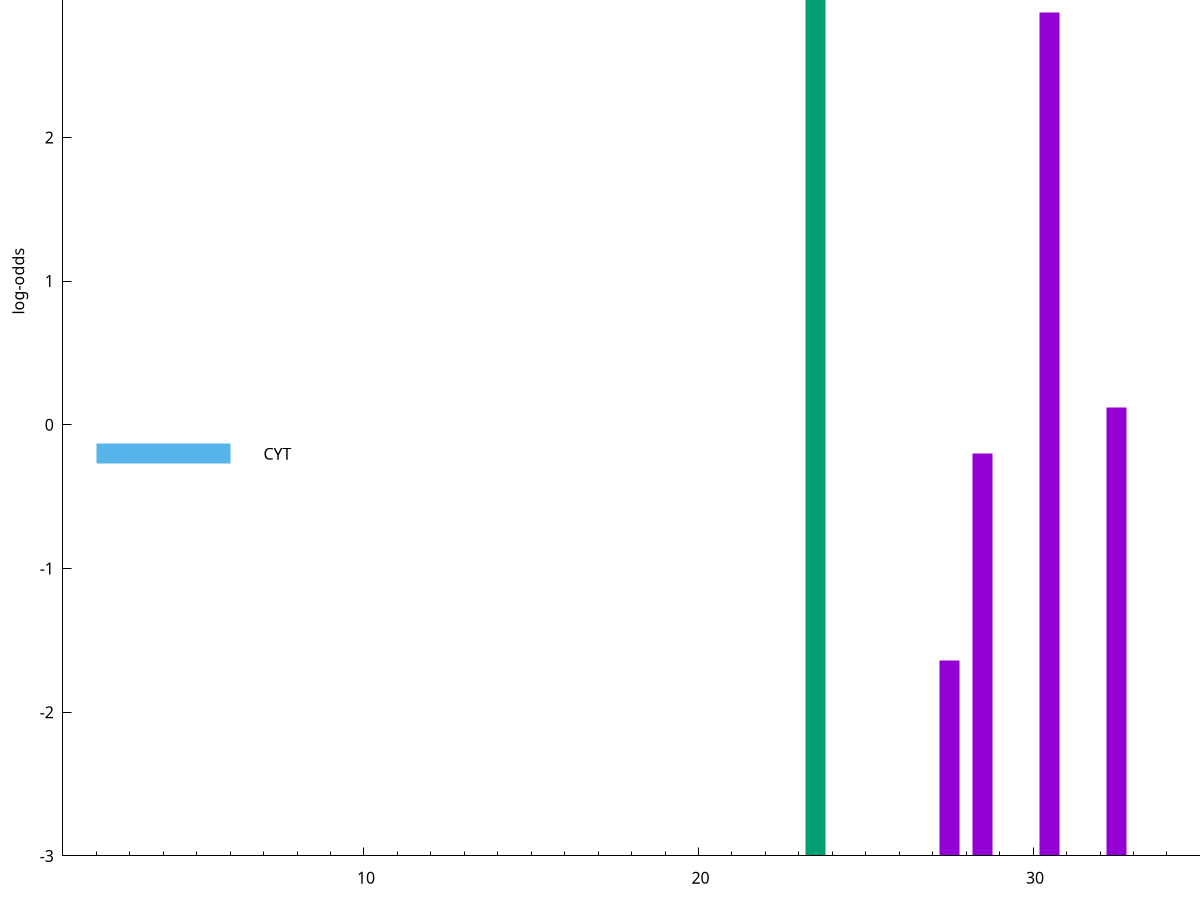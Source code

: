 set title "LipoP predictions for SRR5666478.gff"
set size 2., 1.4
set xrange [1:70] 
set mxtics 10
set yrange [-3:5]
set y2range [0:8]
set ylabel "log-odds"
set term postscript eps color solid "Helvetica" 30
set output "SRR5666478.gff5.eps"
set arrow from 2,4.13851 to 6,4.13851 nohead lt 2 lw 20
set label "SpII" at 7,4.13851
set arrow from 2,3.27851 to 6,3.27851 nohead lt 1 lw 20
set label "SpI" at 7,3.27851
set arrow from 2,-0.200913 to 6,-0.200913 nohead lt 3 lw 20
set label "CYT" at 7,-0.200913
set arrow from 2,4.13851 to 6,4.13851 nohead lt 2 lw 20
set label "SpII" at 7,4.13851
# NOTE: The scores below are the log-odds scores with the threshold
# NOTE: subtracted (a hack to make gnuplot make the histogram all
# NOTE: look nice).
plot "-" axes x1y2 title "" with impulses lt 2 lw 20, "-" axes x1y2 title "" with impulses lt 1 lw 20
23.500000 7.138510
e
30.500000 5.871440
32.500000 3.117729
28.500000 2.800645
27.500000 1.359990
e
exit
